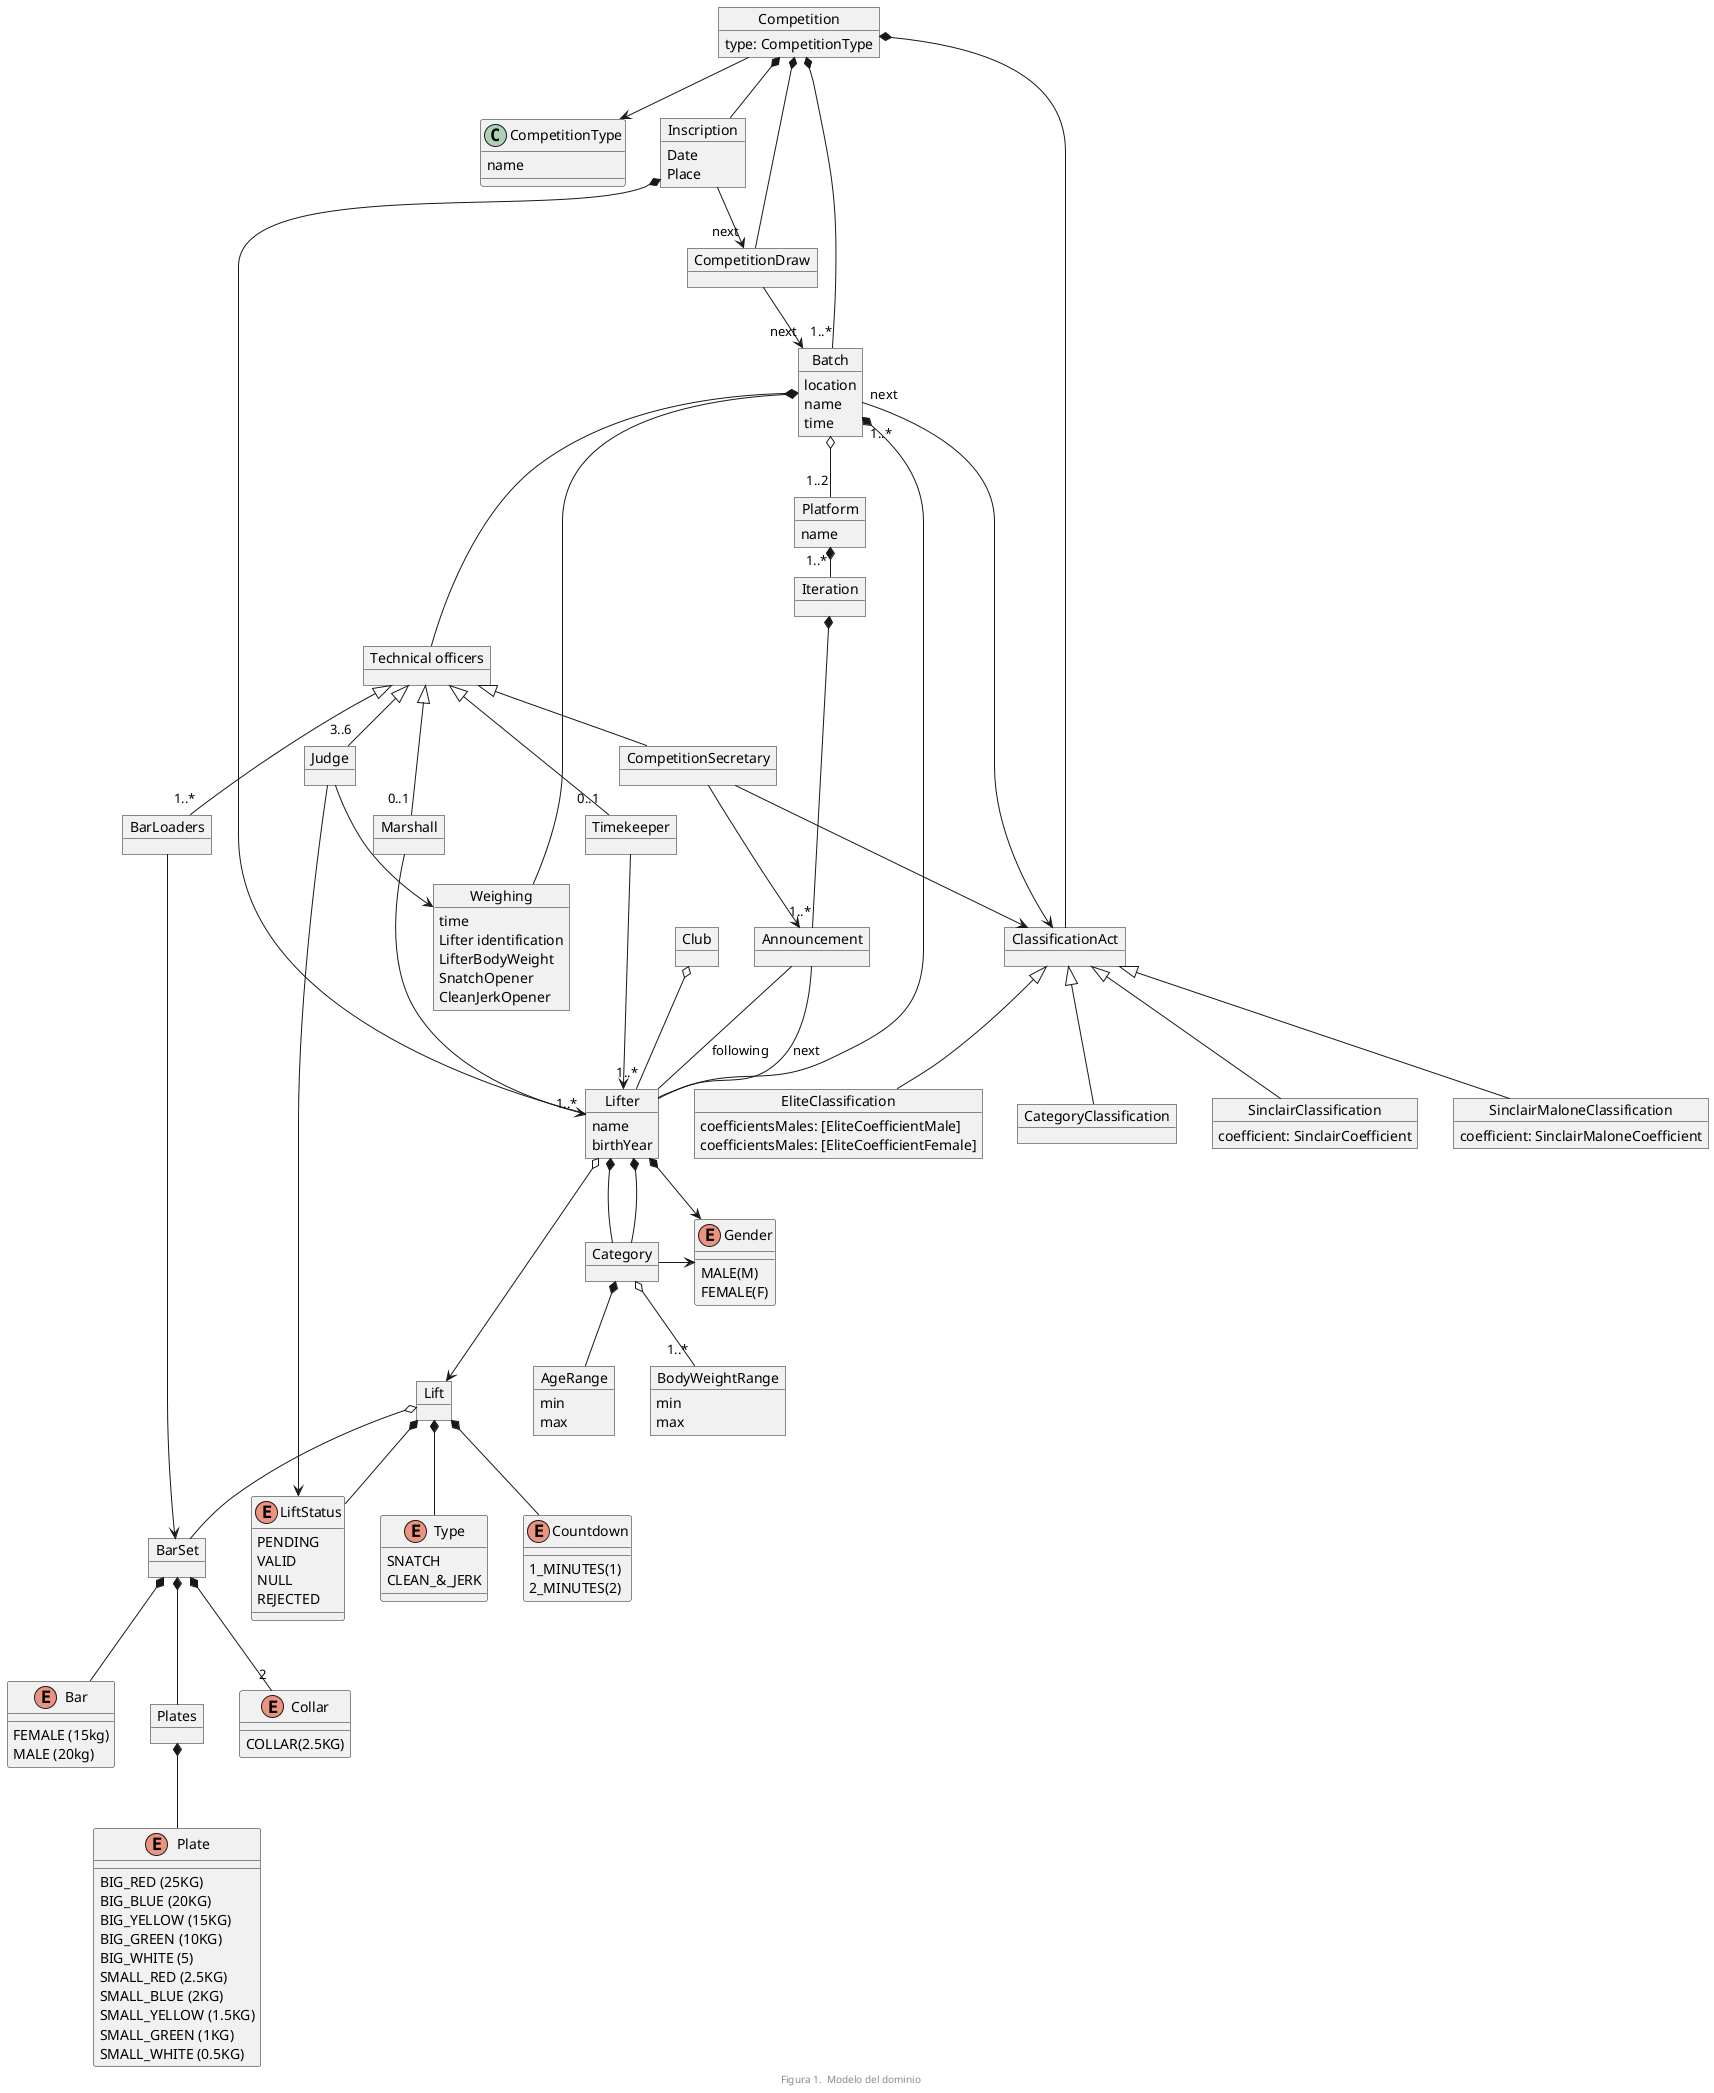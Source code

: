 @startuml

object Competition {
   type: CompetitionType
}

class CompetitionType {
  name
}

object "Inscription" as Inscription {
  Date
  Place
}

object CompetitionDraw

object Batch {
  location
  name
  time
}

object Weighing {
  time
  Lifter identification
  LifterBodyWeight
  SnatchOpener
  CleanJerkOpener
}

object ClassificationAct

object CategoryClassification

object SinclairClassification {
  coefficient: SinclairCoefficient
}

object SinclairMaloneClassification {
  coefficient: SinclairMaloneCoefficient
}

object EliteClassification {
  coefficientsMales: [EliteCoefficientMale]
  coefficientsMales: [EliteCoefficientFemale]
}

object Platform {
  name
}
object BarLoaders

object Club

object Lifter {
  name
  birthYear
}

enum Gender {
  MALE(M)
  FEMALE(F)
}



object Judge

object Marshall

object CompetitionSecretary

object Timekeeper

object Lift

enum Type {
  SNATCH
  CLEAN_&_JERK
}

enum LiftStatus {
  PENDING
  VALID
  NULL
  REJECTED
}

enum Countdown {
  1_MINUTES(1)
  2_MINUTES(2)
}

object BarSet

enum Bar {
  FEMALE (15kg)
  MALE (20kg)
}

object Plates

enum Plate {
  BIG_RED (25KG)
  BIG_BLUE (20KG)
  BIG_YELLOW (15KG)
  BIG_GREEN (10KG)
  BIG_WHITE (5)
  SMALL_RED (2.5KG)
  SMALL_BLUE (2KG)
  SMALL_YELLOW (1.5KG)
  SMALL_GREEN (1KG)
  SMALL_WHITE (0.5KG)
}

enum Collar {
  COLLAR(2.5KG)
}

object Iteration

object Announcement

object Category {

}

object AgeRange {
  min
  max
}

Category *-- AgeRange

object BodyWeightRange {
  min
  max
}

object "Technical officers" as TC


Competition --> CompetitionType
Competition *-- Inscription
Inscription *-- "1..*" Lifter

Club o-- "1..*" Lifter
Competition *-- CompetitionDraw
Competition *-- "1..*" Batch
Competition *-- ClassificationAct
ClassificationAct <|-- CategoryClassification
ClassificationAct <|-- SinclairClassification
ClassificationAct <|-- SinclairMaloneClassification
ClassificationAct <|-- EliteClassification

Batch "next" --> ClassificationAct
Inscription --> "next" CompetitionDraw
CompetitionDraw --> "next" Batch

Batch *-- Weighing
Batch o-- "1..2" Platform
Batch "1..*" *--  Lifter

Batch *--- TC
TC <|-- "3..6" Judge
TC <|-- CompetitionSecretary
TC <|-- "0..1" Marshall
TC <|-- "0..1" Timekeeper
TC <|-- "1..*" BarLoaders

Platform  *-  "1..*" Iteration
Iteration *-- "1..*"  Announcement

Announcement -- Lifter : next
Announcement -- Lifter : following

Lift *-- Type
Lift *-- LiftStatus
Lift *-- Countdown
Lift o-- BarSet

BarSet *-- Bar
BarSet *-- Plates
BarSet *-- "2" Collar
Plates *-- Plate

Lifter o---> Lift
Lifter *--> Gender
Lifter *-- Category
Lifter *-- Category

Category -> Gender
Category o-- "1..*" BodyWeightRange

CompetitionSecretary --> ClassificationAct
CompetitionSecretary --> Announcement
Timekeeper --> Lifter
Marshall --> Lifter
BarLoaders --> BarSet
Judge --> LiftStatus
Judge --> Weighing

footer Figura 1.  Modelo del dominio
@enduml
